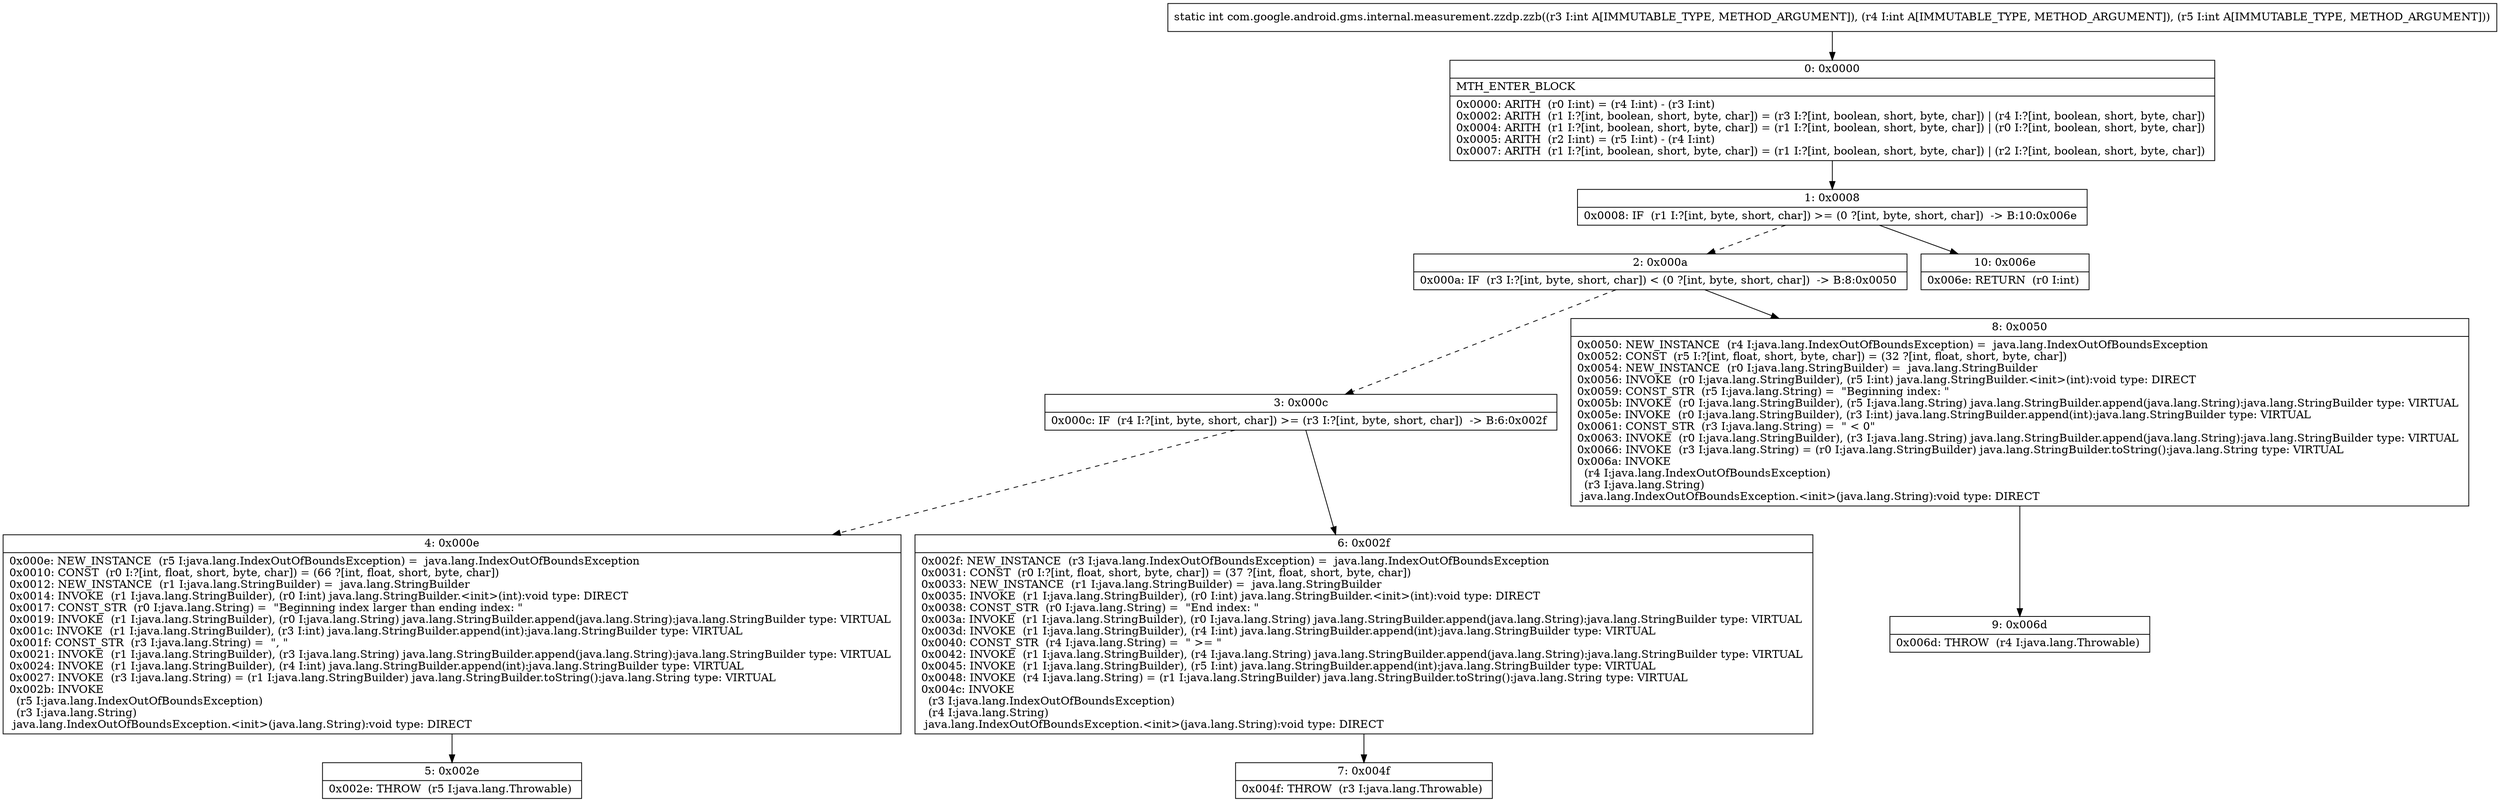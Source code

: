 digraph "CFG forcom.google.android.gms.internal.measurement.zzdp.zzb(III)I" {
Node_0 [shape=record,label="{0\:\ 0x0000|MTH_ENTER_BLOCK\l|0x0000: ARITH  (r0 I:int) = (r4 I:int) \- (r3 I:int) \l0x0002: ARITH  (r1 I:?[int, boolean, short, byte, char]) = (r3 I:?[int, boolean, short, byte, char]) \| (r4 I:?[int, boolean, short, byte, char]) \l0x0004: ARITH  (r1 I:?[int, boolean, short, byte, char]) = (r1 I:?[int, boolean, short, byte, char]) \| (r0 I:?[int, boolean, short, byte, char]) \l0x0005: ARITH  (r2 I:int) = (r5 I:int) \- (r4 I:int) \l0x0007: ARITH  (r1 I:?[int, boolean, short, byte, char]) = (r1 I:?[int, boolean, short, byte, char]) \| (r2 I:?[int, boolean, short, byte, char]) \l}"];
Node_1 [shape=record,label="{1\:\ 0x0008|0x0008: IF  (r1 I:?[int, byte, short, char]) \>= (0 ?[int, byte, short, char])  \-\> B:10:0x006e \l}"];
Node_2 [shape=record,label="{2\:\ 0x000a|0x000a: IF  (r3 I:?[int, byte, short, char]) \< (0 ?[int, byte, short, char])  \-\> B:8:0x0050 \l}"];
Node_3 [shape=record,label="{3\:\ 0x000c|0x000c: IF  (r4 I:?[int, byte, short, char]) \>= (r3 I:?[int, byte, short, char])  \-\> B:6:0x002f \l}"];
Node_4 [shape=record,label="{4\:\ 0x000e|0x000e: NEW_INSTANCE  (r5 I:java.lang.IndexOutOfBoundsException) =  java.lang.IndexOutOfBoundsException \l0x0010: CONST  (r0 I:?[int, float, short, byte, char]) = (66 ?[int, float, short, byte, char]) \l0x0012: NEW_INSTANCE  (r1 I:java.lang.StringBuilder) =  java.lang.StringBuilder \l0x0014: INVOKE  (r1 I:java.lang.StringBuilder), (r0 I:int) java.lang.StringBuilder.\<init\>(int):void type: DIRECT \l0x0017: CONST_STR  (r0 I:java.lang.String) =  \"Beginning index larger than ending index: \" \l0x0019: INVOKE  (r1 I:java.lang.StringBuilder), (r0 I:java.lang.String) java.lang.StringBuilder.append(java.lang.String):java.lang.StringBuilder type: VIRTUAL \l0x001c: INVOKE  (r1 I:java.lang.StringBuilder), (r3 I:int) java.lang.StringBuilder.append(int):java.lang.StringBuilder type: VIRTUAL \l0x001f: CONST_STR  (r3 I:java.lang.String) =  \", \" \l0x0021: INVOKE  (r1 I:java.lang.StringBuilder), (r3 I:java.lang.String) java.lang.StringBuilder.append(java.lang.String):java.lang.StringBuilder type: VIRTUAL \l0x0024: INVOKE  (r1 I:java.lang.StringBuilder), (r4 I:int) java.lang.StringBuilder.append(int):java.lang.StringBuilder type: VIRTUAL \l0x0027: INVOKE  (r3 I:java.lang.String) = (r1 I:java.lang.StringBuilder) java.lang.StringBuilder.toString():java.lang.String type: VIRTUAL \l0x002b: INVOKE  \l  (r5 I:java.lang.IndexOutOfBoundsException)\l  (r3 I:java.lang.String)\l java.lang.IndexOutOfBoundsException.\<init\>(java.lang.String):void type: DIRECT \l}"];
Node_5 [shape=record,label="{5\:\ 0x002e|0x002e: THROW  (r5 I:java.lang.Throwable) \l}"];
Node_6 [shape=record,label="{6\:\ 0x002f|0x002f: NEW_INSTANCE  (r3 I:java.lang.IndexOutOfBoundsException) =  java.lang.IndexOutOfBoundsException \l0x0031: CONST  (r0 I:?[int, float, short, byte, char]) = (37 ?[int, float, short, byte, char]) \l0x0033: NEW_INSTANCE  (r1 I:java.lang.StringBuilder) =  java.lang.StringBuilder \l0x0035: INVOKE  (r1 I:java.lang.StringBuilder), (r0 I:int) java.lang.StringBuilder.\<init\>(int):void type: DIRECT \l0x0038: CONST_STR  (r0 I:java.lang.String) =  \"End index: \" \l0x003a: INVOKE  (r1 I:java.lang.StringBuilder), (r0 I:java.lang.String) java.lang.StringBuilder.append(java.lang.String):java.lang.StringBuilder type: VIRTUAL \l0x003d: INVOKE  (r1 I:java.lang.StringBuilder), (r4 I:int) java.lang.StringBuilder.append(int):java.lang.StringBuilder type: VIRTUAL \l0x0040: CONST_STR  (r4 I:java.lang.String) =  \" \>= \" \l0x0042: INVOKE  (r1 I:java.lang.StringBuilder), (r4 I:java.lang.String) java.lang.StringBuilder.append(java.lang.String):java.lang.StringBuilder type: VIRTUAL \l0x0045: INVOKE  (r1 I:java.lang.StringBuilder), (r5 I:int) java.lang.StringBuilder.append(int):java.lang.StringBuilder type: VIRTUAL \l0x0048: INVOKE  (r4 I:java.lang.String) = (r1 I:java.lang.StringBuilder) java.lang.StringBuilder.toString():java.lang.String type: VIRTUAL \l0x004c: INVOKE  \l  (r3 I:java.lang.IndexOutOfBoundsException)\l  (r4 I:java.lang.String)\l java.lang.IndexOutOfBoundsException.\<init\>(java.lang.String):void type: DIRECT \l}"];
Node_7 [shape=record,label="{7\:\ 0x004f|0x004f: THROW  (r3 I:java.lang.Throwable) \l}"];
Node_8 [shape=record,label="{8\:\ 0x0050|0x0050: NEW_INSTANCE  (r4 I:java.lang.IndexOutOfBoundsException) =  java.lang.IndexOutOfBoundsException \l0x0052: CONST  (r5 I:?[int, float, short, byte, char]) = (32 ?[int, float, short, byte, char]) \l0x0054: NEW_INSTANCE  (r0 I:java.lang.StringBuilder) =  java.lang.StringBuilder \l0x0056: INVOKE  (r0 I:java.lang.StringBuilder), (r5 I:int) java.lang.StringBuilder.\<init\>(int):void type: DIRECT \l0x0059: CONST_STR  (r5 I:java.lang.String) =  \"Beginning index: \" \l0x005b: INVOKE  (r0 I:java.lang.StringBuilder), (r5 I:java.lang.String) java.lang.StringBuilder.append(java.lang.String):java.lang.StringBuilder type: VIRTUAL \l0x005e: INVOKE  (r0 I:java.lang.StringBuilder), (r3 I:int) java.lang.StringBuilder.append(int):java.lang.StringBuilder type: VIRTUAL \l0x0061: CONST_STR  (r3 I:java.lang.String) =  \" \< 0\" \l0x0063: INVOKE  (r0 I:java.lang.StringBuilder), (r3 I:java.lang.String) java.lang.StringBuilder.append(java.lang.String):java.lang.StringBuilder type: VIRTUAL \l0x0066: INVOKE  (r3 I:java.lang.String) = (r0 I:java.lang.StringBuilder) java.lang.StringBuilder.toString():java.lang.String type: VIRTUAL \l0x006a: INVOKE  \l  (r4 I:java.lang.IndexOutOfBoundsException)\l  (r3 I:java.lang.String)\l java.lang.IndexOutOfBoundsException.\<init\>(java.lang.String):void type: DIRECT \l}"];
Node_9 [shape=record,label="{9\:\ 0x006d|0x006d: THROW  (r4 I:java.lang.Throwable) \l}"];
Node_10 [shape=record,label="{10\:\ 0x006e|0x006e: RETURN  (r0 I:int) \l}"];
MethodNode[shape=record,label="{static int com.google.android.gms.internal.measurement.zzdp.zzb((r3 I:int A[IMMUTABLE_TYPE, METHOD_ARGUMENT]), (r4 I:int A[IMMUTABLE_TYPE, METHOD_ARGUMENT]), (r5 I:int A[IMMUTABLE_TYPE, METHOD_ARGUMENT])) }"];
MethodNode -> Node_0;
Node_0 -> Node_1;
Node_1 -> Node_2[style=dashed];
Node_1 -> Node_10;
Node_2 -> Node_3[style=dashed];
Node_2 -> Node_8;
Node_3 -> Node_4[style=dashed];
Node_3 -> Node_6;
Node_4 -> Node_5;
Node_6 -> Node_7;
Node_8 -> Node_9;
}

